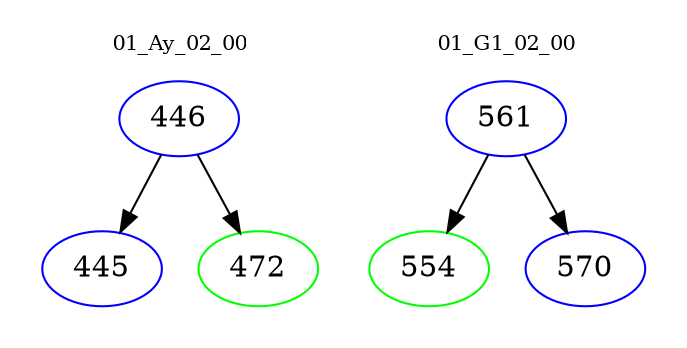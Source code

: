 digraph{
subgraph cluster_0 {
color = white
label = "01_Ay_02_00";
fontsize=10;
T0_446 [label="446", color="blue"]
T0_446 -> T0_445 [color="black"]
T0_445 [label="445", color="blue"]
T0_446 -> T0_472 [color="black"]
T0_472 [label="472", color="green"]
}
subgraph cluster_1 {
color = white
label = "01_G1_02_00";
fontsize=10;
T1_561 [label="561", color="blue"]
T1_561 -> T1_554 [color="black"]
T1_554 [label="554", color="green"]
T1_561 -> T1_570 [color="black"]
T1_570 [label="570", color="blue"]
}
}

